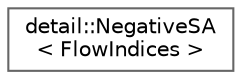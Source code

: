 digraph "Graphical Class Hierarchy"
{
 // LATEX_PDF_SIZE
  bgcolor="transparent";
  edge [fontname=Helvetica,fontsize=10,labelfontname=Helvetica,labelfontsize=10];
  node [fontname=Helvetica,fontsize=10,shape=box,height=0.2,width=0.4];
  rankdir="LR";
  Node0 [id="Node000000",label="detail::NegativeSA\l\< FlowIndices \>",height=0.2,width=0.4,color="grey40", fillcolor="white", style="filled",URL="$structdetail_1_1NegativeSA.html",tooltip=" "];
}
